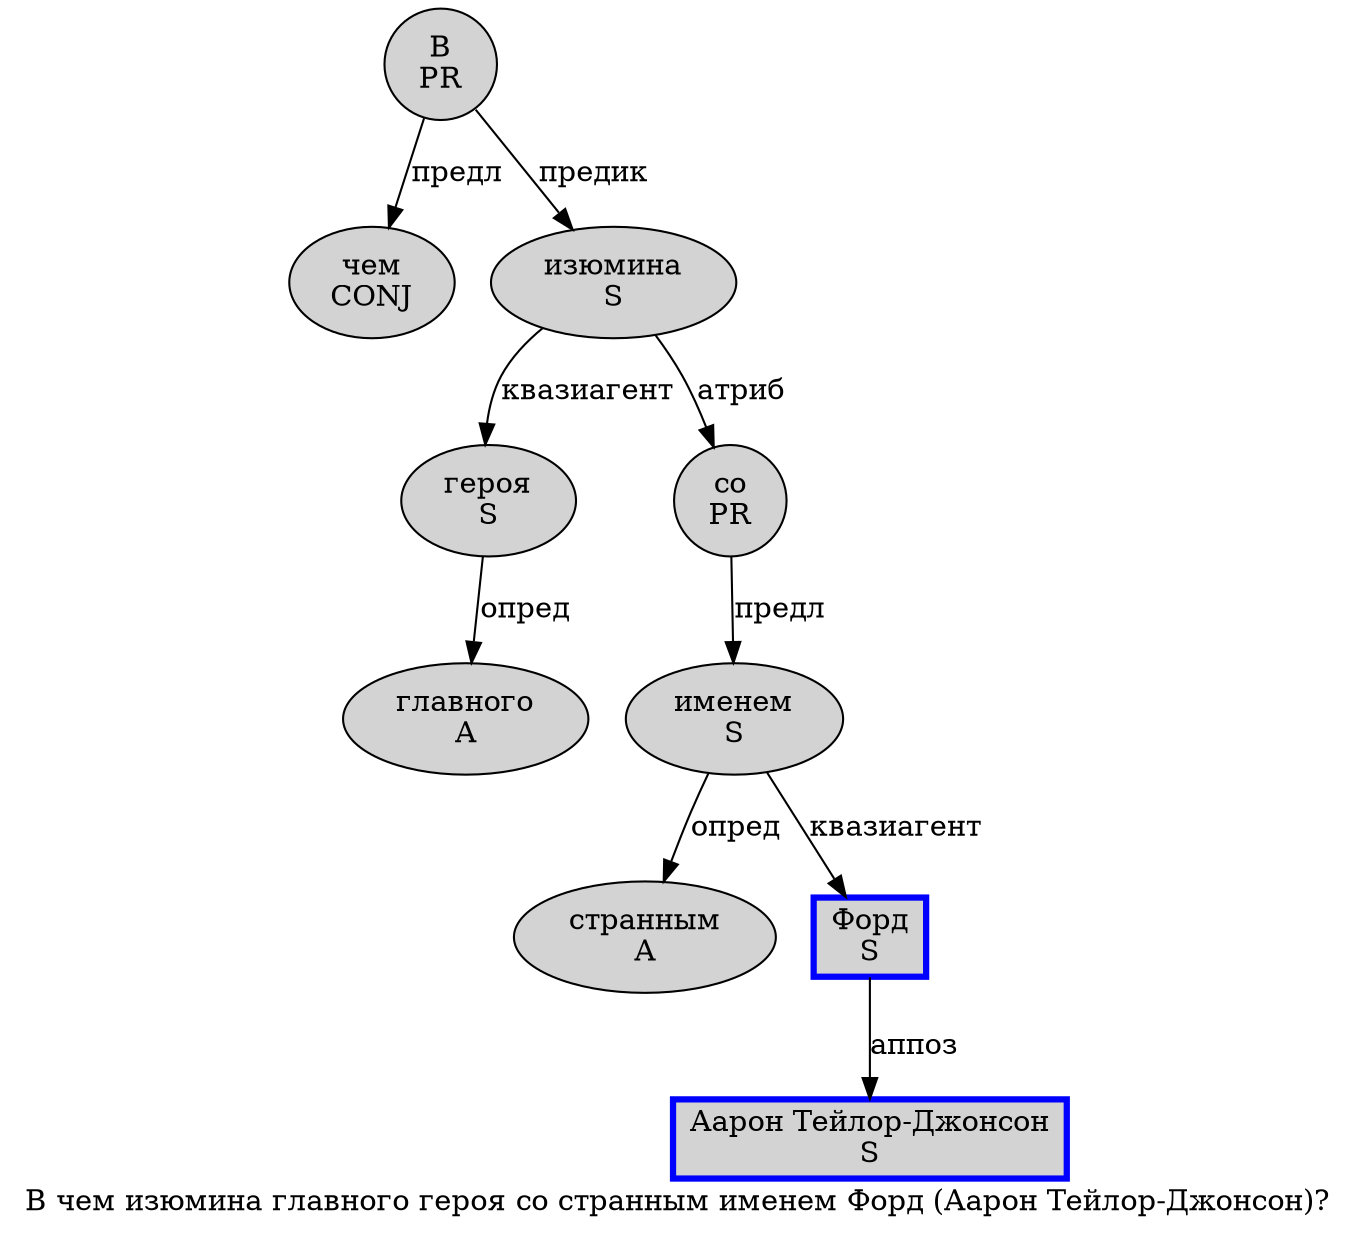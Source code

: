 digraph SENTENCE_4895 {
	graph [label="В чем изюмина главного героя со странным именем Форд (Аарон Тейлор-Джонсон)?"]
	node [style=filled]
		0 [label="В
PR" color="" fillcolor=lightgray penwidth=1 shape=ellipse]
		1 [label="чем
CONJ" color="" fillcolor=lightgray penwidth=1 shape=ellipse]
		2 [label="изюмина
S" color="" fillcolor=lightgray penwidth=1 shape=ellipse]
		3 [label="главного
A" color="" fillcolor=lightgray penwidth=1 shape=ellipse]
		4 [label="героя
S" color="" fillcolor=lightgray penwidth=1 shape=ellipse]
		5 [label="со
PR" color="" fillcolor=lightgray penwidth=1 shape=ellipse]
		6 [label="странным
A" color="" fillcolor=lightgray penwidth=1 shape=ellipse]
		7 [label="именем
S" color="" fillcolor=lightgray penwidth=1 shape=ellipse]
		8 [label="Форд
S" color=blue fillcolor=lightgray penwidth=3 shape=box]
		10 [label="Аарон Тейлор-Джонсон
S" color=blue fillcolor=lightgray penwidth=3 shape=box]
			8 -> 10 [label="аппоз"]
			4 -> 3 [label="опред"]
			2 -> 4 [label="квазиагент"]
			2 -> 5 [label="атриб"]
			0 -> 1 [label="предл"]
			0 -> 2 [label="предик"]
			7 -> 6 [label="опред"]
			7 -> 8 [label="квазиагент"]
			5 -> 7 [label="предл"]
}